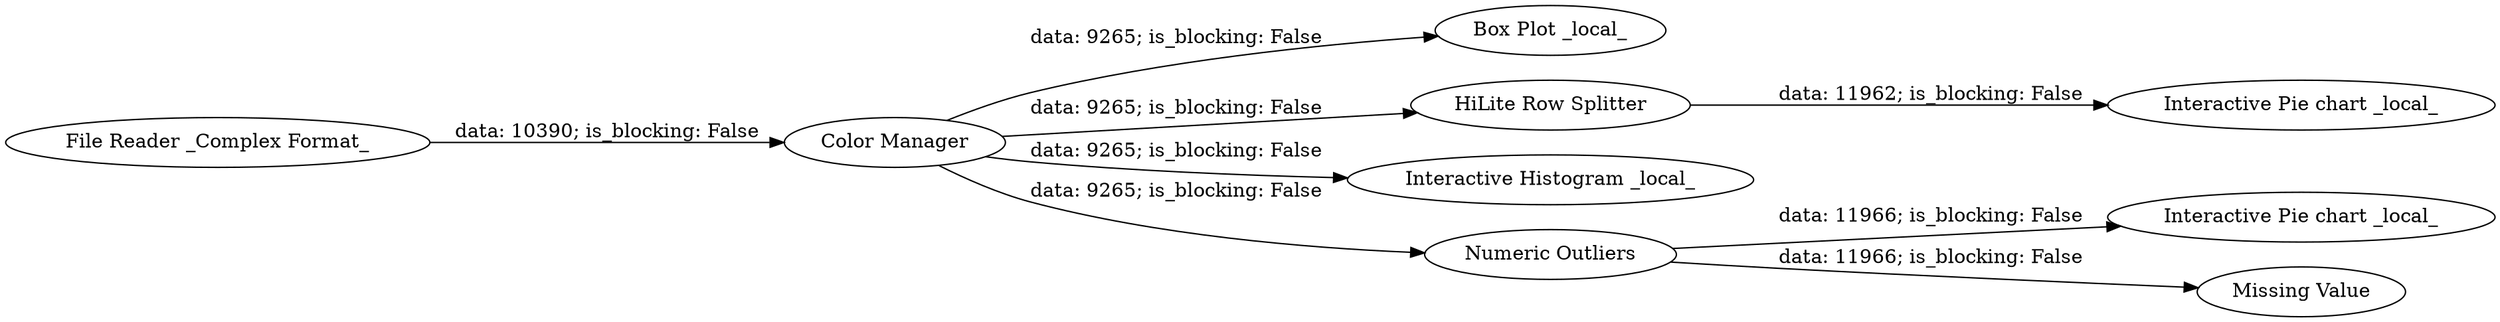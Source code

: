 digraph {
	"5932788478417375918_9" [label="Interactive Pie chart _local_"]
	"5932788478417375918_4" [label="Box Plot _local_"]
	"5932788478417375918_6" [label="HiLite Row Splitter"]
	"5932788478417375918_1" [label="File Reader _Complex Format_"]
	"5932788478417375918_3" [label="Interactive Histogram _local_"]
	"5932788478417375918_10" [label="Missing Value"]
	"5932788478417375918_2" [label="Color Manager"]
	"5932788478417375918_7" [label="Interactive Pie chart _local_"]
	"5932788478417375918_8" [label="Numeric Outliers"]
	"5932788478417375918_2" -> "5932788478417375918_6" [label="data: 9265; is_blocking: False"]
	"5932788478417375918_2" -> "5932788478417375918_8" [label="data: 9265; is_blocking: False"]
	"5932788478417375918_6" -> "5932788478417375918_7" [label="data: 11962; is_blocking: False"]
	"5932788478417375918_8" -> "5932788478417375918_10" [label="data: 11966; is_blocking: False"]
	"5932788478417375918_2" -> "5932788478417375918_3" [label="data: 9265; is_blocking: False"]
	"5932788478417375918_1" -> "5932788478417375918_2" [label="data: 10390; is_blocking: False"]
	"5932788478417375918_2" -> "5932788478417375918_4" [label="data: 9265; is_blocking: False"]
	"5932788478417375918_8" -> "5932788478417375918_9" [label="data: 11966; is_blocking: False"]
	rankdir=LR
}
